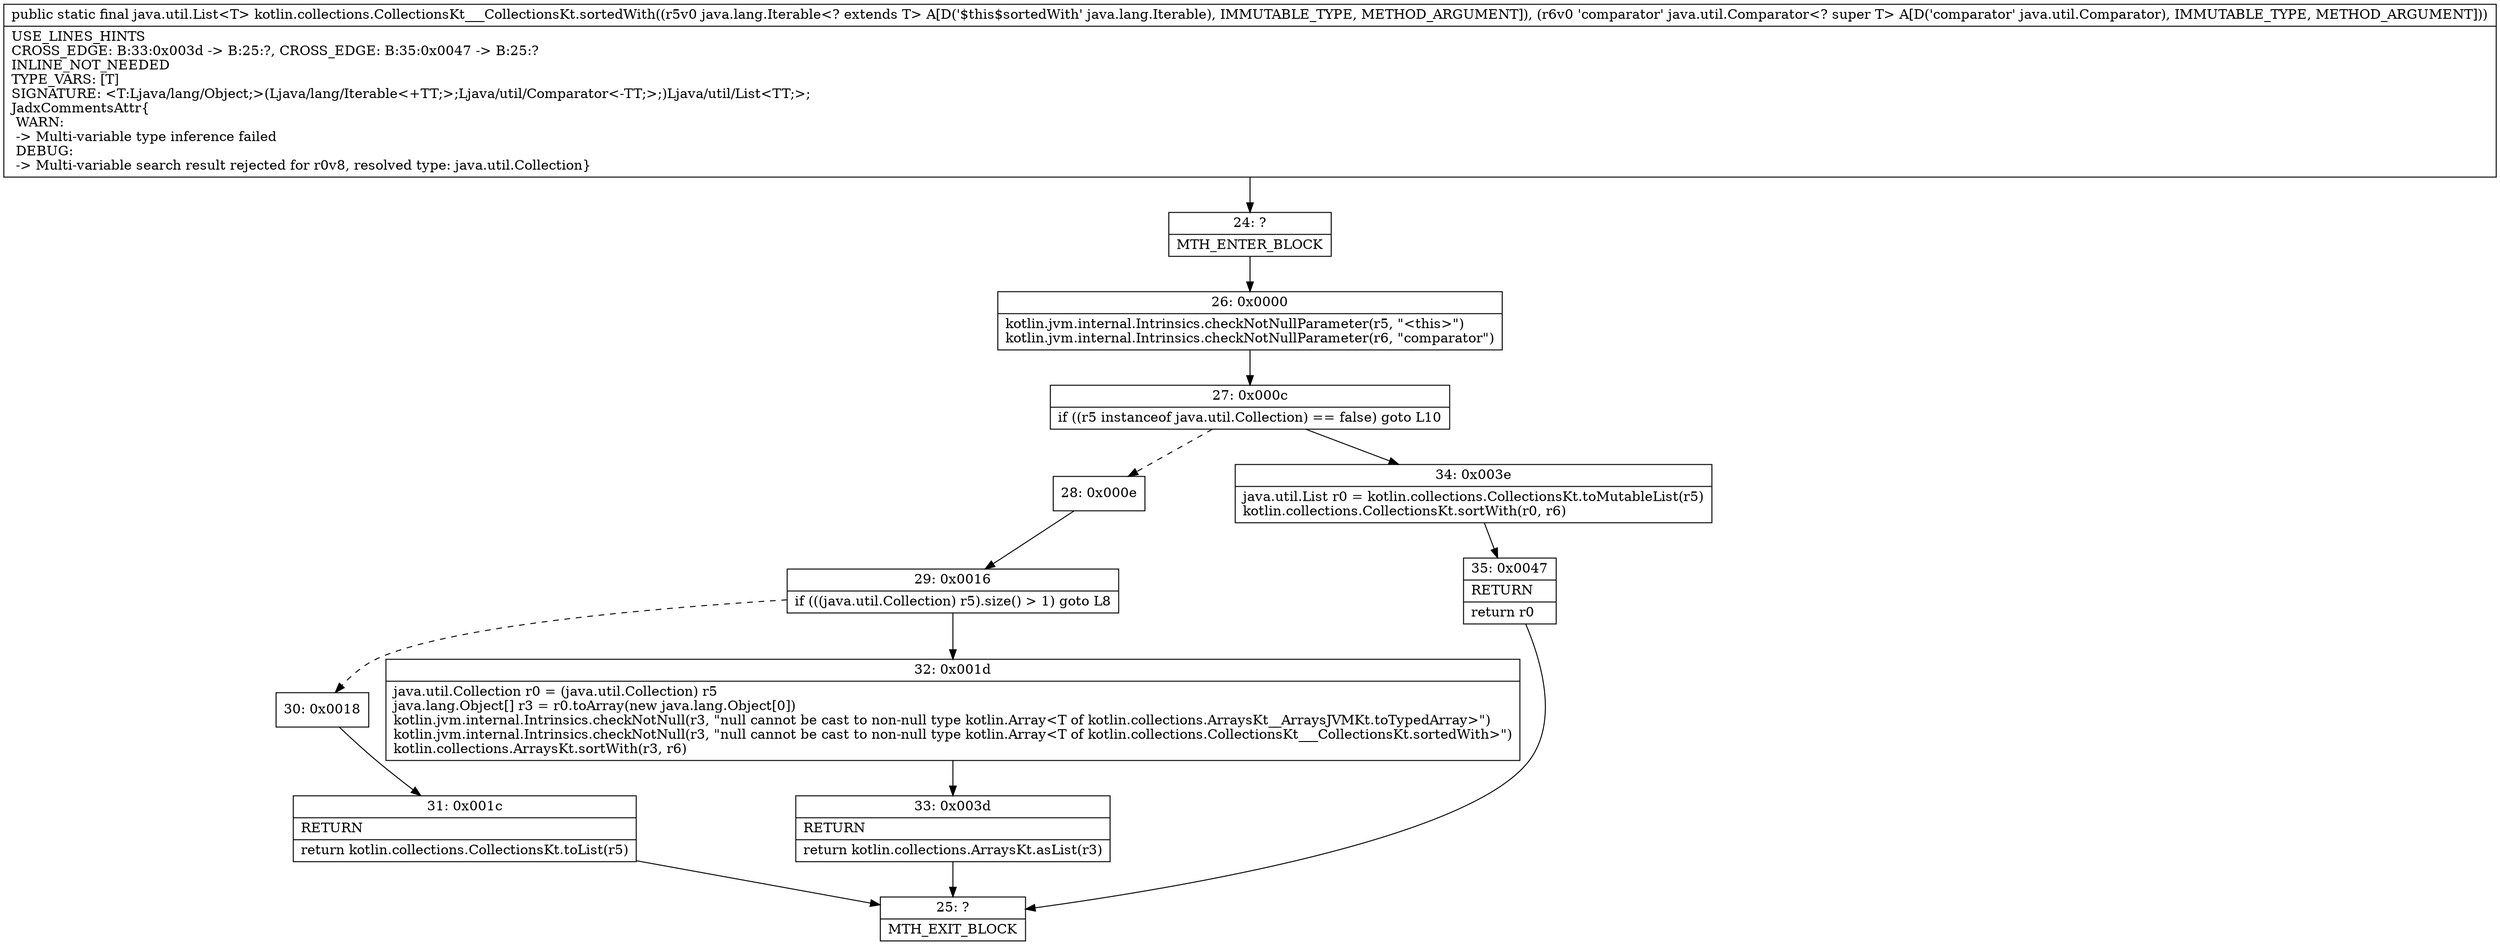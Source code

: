 digraph "CFG forkotlin.collections.CollectionsKt___CollectionsKt.sortedWith(Ljava\/lang\/Iterable;Ljava\/util\/Comparator;)Ljava\/util\/List;" {
Node_24 [shape=record,label="{24\:\ ?|MTH_ENTER_BLOCK\l}"];
Node_26 [shape=record,label="{26\:\ 0x0000|kotlin.jvm.internal.Intrinsics.checkNotNullParameter(r5, \"\<this\>\")\lkotlin.jvm.internal.Intrinsics.checkNotNullParameter(r6, \"comparator\")\l}"];
Node_27 [shape=record,label="{27\:\ 0x000c|if ((r5 instanceof java.util.Collection) == false) goto L10\l}"];
Node_28 [shape=record,label="{28\:\ 0x000e}"];
Node_29 [shape=record,label="{29\:\ 0x0016|if (((java.util.Collection) r5).size() \> 1) goto L8\l}"];
Node_30 [shape=record,label="{30\:\ 0x0018}"];
Node_31 [shape=record,label="{31\:\ 0x001c|RETURN\l|return kotlin.collections.CollectionsKt.toList(r5)\l}"];
Node_25 [shape=record,label="{25\:\ ?|MTH_EXIT_BLOCK\l}"];
Node_32 [shape=record,label="{32\:\ 0x001d|java.util.Collection r0 = (java.util.Collection) r5\ljava.lang.Object[] r3 = r0.toArray(new java.lang.Object[0])\lkotlin.jvm.internal.Intrinsics.checkNotNull(r3, \"null cannot be cast to non\-null type kotlin.Array\<T of kotlin.collections.ArraysKt__ArraysJVMKt.toTypedArray\>\")\lkotlin.jvm.internal.Intrinsics.checkNotNull(r3, \"null cannot be cast to non\-null type kotlin.Array\<T of kotlin.collections.CollectionsKt___CollectionsKt.sortedWith\>\")\lkotlin.collections.ArraysKt.sortWith(r3, r6)\l}"];
Node_33 [shape=record,label="{33\:\ 0x003d|RETURN\l|return kotlin.collections.ArraysKt.asList(r3)\l}"];
Node_34 [shape=record,label="{34\:\ 0x003e|java.util.List r0 = kotlin.collections.CollectionsKt.toMutableList(r5)\lkotlin.collections.CollectionsKt.sortWith(r0, r6)\l}"];
Node_35 [shape=record,label="{35\:\ 0x0047|RETURN\l|return r0\l}"];
MethodNode[shape=record,label="{public static final java.util.List\<T\> kotlin.collections.CollectionsKt___CollectionsKt.sortedWith((r5v0 java.lang.Iterable\<? extends T\> A[D('$this$sortedWith' java.lang.Iterable), IMMUTABLE_TYPE, METHOD_ARGUMENT]), (r6v0 'comparator' java.util.Comparator\<? super T\> A[D('comparator' java.util.Comparator), IMMUTABLE_TYPE, METHOD_ARGUMENT]))  | USE_LINES_HINTS\lCROSS_EDGE: B:33:0x003d \-\> B:25:?, CROSS_EDGE: B:35:0x0047 \-\> B:25:?\lINLINE_NOT_NEEDED\lTYPE_VARS: [T]\lSIGNATURE: \<T:Ljava\/lang\/Object;\>(Ljava\/lang\/Iterable\<+TT;\>;Ljava\/util\/Comparator\<\-TT;\>;)Ljava\/util\/List\<TT;\>;\lJadxCommentsAttr\{\l WARN: \l \-\> Multi\-variable type inference failed\l DEBUG: \l \-\> Multi\-variable search result rejected for r0v8, resolved type: java.util.Collection\}\l}"];
MethodNode -> Node_24;Node_24 -> Node_26;
Node_26 -> Node_27;
Node_27 -> Node_28[style=dashed];
Node_27 -> Node_34;
Node_28 -> Node_29;
Node_29 -> Node_30[style=dashed];
Node_29 -> Node_32;
Node_30 -> Node_31;
Node_31 -> Node_25;
Node_32 -> Node_33;
Node_33 -> Node_25;
Node_34 -> Node_35;
Node_35 -> Node_25;
}

